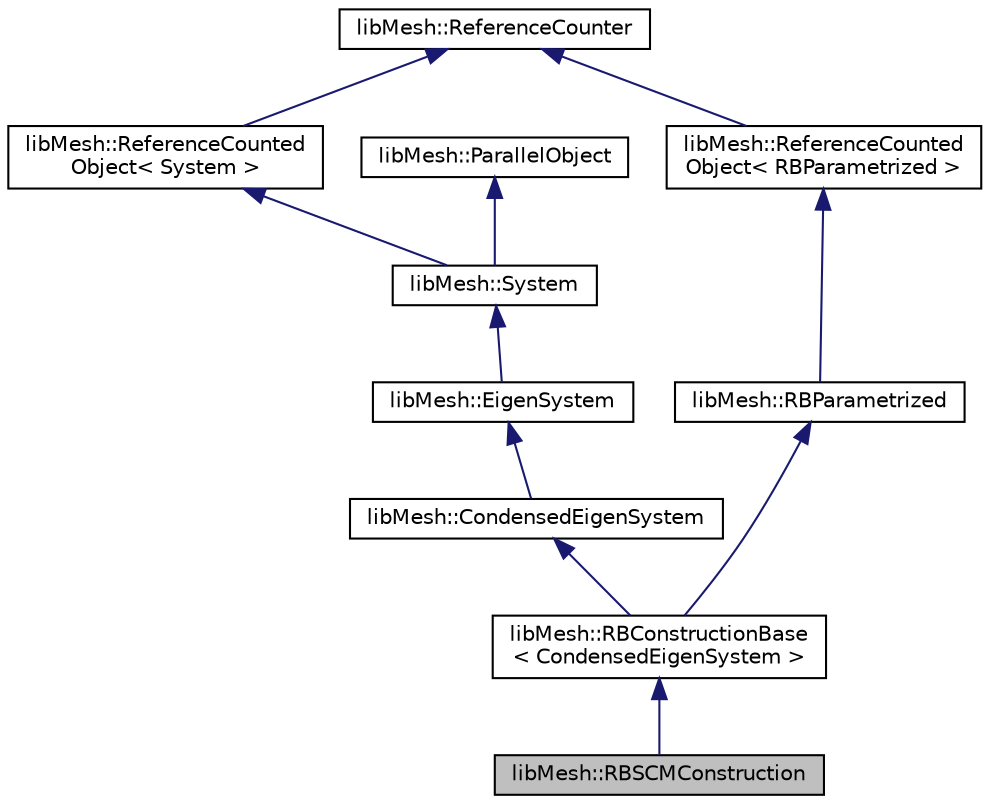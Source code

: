 digraph "libMesh::RBSCMConstruction"
{
 // INTERACTIVE_SVG=YES
  edge [fontname="Helvetica",fontsize="10",labelfontname="Helvetica",labelfontsize="10"];
  node [fontname="Helvetica",fontsize="10",shape=record];
  Node1 [label="libMesh::RBSCMConstruction",height=0.2,width=0.4,color="black", fillcolor="grey75", style="filled" fontcolor="black"];
  Node2 -> Node1 [dir="back",color="midnightblue",fontsize="10",style="solid",fontname="Helvetica"];
  Node2 [label="libMesh::RBConstructionBase\l\< CondensedEigenSystem \>",height=0.2,width=0.4,color="black", fillcolor="white", style="filled",URL="$classlibMesh_1_1RBConstructionBase.html"];
  Node3 -> Node2 [dir="back",color="midnightblue",fontsize="10",style="solid",fontname="Helvetica"];
  Node3 [label="libMesh::CondensedEigenSystem",height=0.2,width=0.4,color="black", fillcolor="white", style="filled",URL="$classlibMesh_1_1CondensedEigenSystem.html",tooltip="扩展EigenSystem，以在想要从系统中删除某些自由度的情况下简化（标准或广义）特征值问题的解法。 这在解具有Dirichlet边界条件的特征值问题的情况下非常有用。 ..."];
  Node4 -> Node3 [dir="back",color="midnightblue",fontsize="10",style="solid",fontname="Helvetica"];
  Node4 [label="libMesh::EigenSystem",height=0.2,width=0.4,color="black", fillcolor="white", style="filled",URL="$classlibMesh_1_1EigenSystem.html",tooltip="为特征值问题管理一致的变量、自由度和系数向量。 "];
  Node5 -> Node4 [dir="back",color="midnightblue",fontsize="10",style="solid",fontname="Helvetica"];
  Node5 [label="libMesh::System",height=0.2,width=0.4,color="black", fillcolor="white", style="filled",URL="$classlibMesh_1_1System.html",tooltip="Manages consistently variables, degrees of freedom, and coefficient vectors. "];
  Node6 -> Node5 [dir="back",color="midnightblue",fontsize="10",style="solid",fontname="Helvetica"];
  Node6 [label="libMesh::ReferenceCounted\lObject\< System \>",height=0.2,width=0.4,color="black", fillcolor="white", style="filled",URL="$classlibMesh_1_1ReferenceCountedObject.html"];
  Node7 -> Node6 [dir="back",color="midnightblue",fontsize="10",style="solid",fontname="Helvetica"];
  Node7 [label="libMesh::ReferenceCounter",height=0.2,width=0.4,color="black", fillcolor="white", style="filled",URL="$classlibMesh_1_1ReferenceCounter.html",tooltip="This is the base class for enabling reference counting. "];
  Node8 -> Node5 [dir="back",color="midnightblue",fontsize="10",style="solid",fontname="Helvetica"];
  Node8 [label="libMesh::ParallelObject",height=0.2,width=0.4,color="black", fillcolor="white", style="filled",URL="$classlibMesh_1_1ParallelObject.html",tooltip="An object whose state is distributed along a set of processors. "];
  Node9 -> Node2 [dir="back",color="midnightblue",fontsize="10",style="solid",fontname="Helvetica"];
  Node9 [label="libMesh::RBParametrized",height=0.2,width=0.4,color="black", fillcolor="white", style="filled",URL="$classlibMesh_1_1RBParametrized.html",tooltip="This class is part of the rbOOmit framework. "];
  Node10 -> Node9 [dir="back",color="midnightblue",fontsize="10",style="solid",fontname="Helvetica"];
  Node10 [label="libMesh::ReferenceCounted\lObject\< RBParametrized \>",height=0.2,width=0.4,color="black", fillcolor="white", style="filled",URL="$classlibMesh_1_1ReferenceCountedObject.html"];
  Node7 -> Node10 [dir="back",color="midnightblue",fontsize="10",style="solid",fontname="Helvetica"];
}
